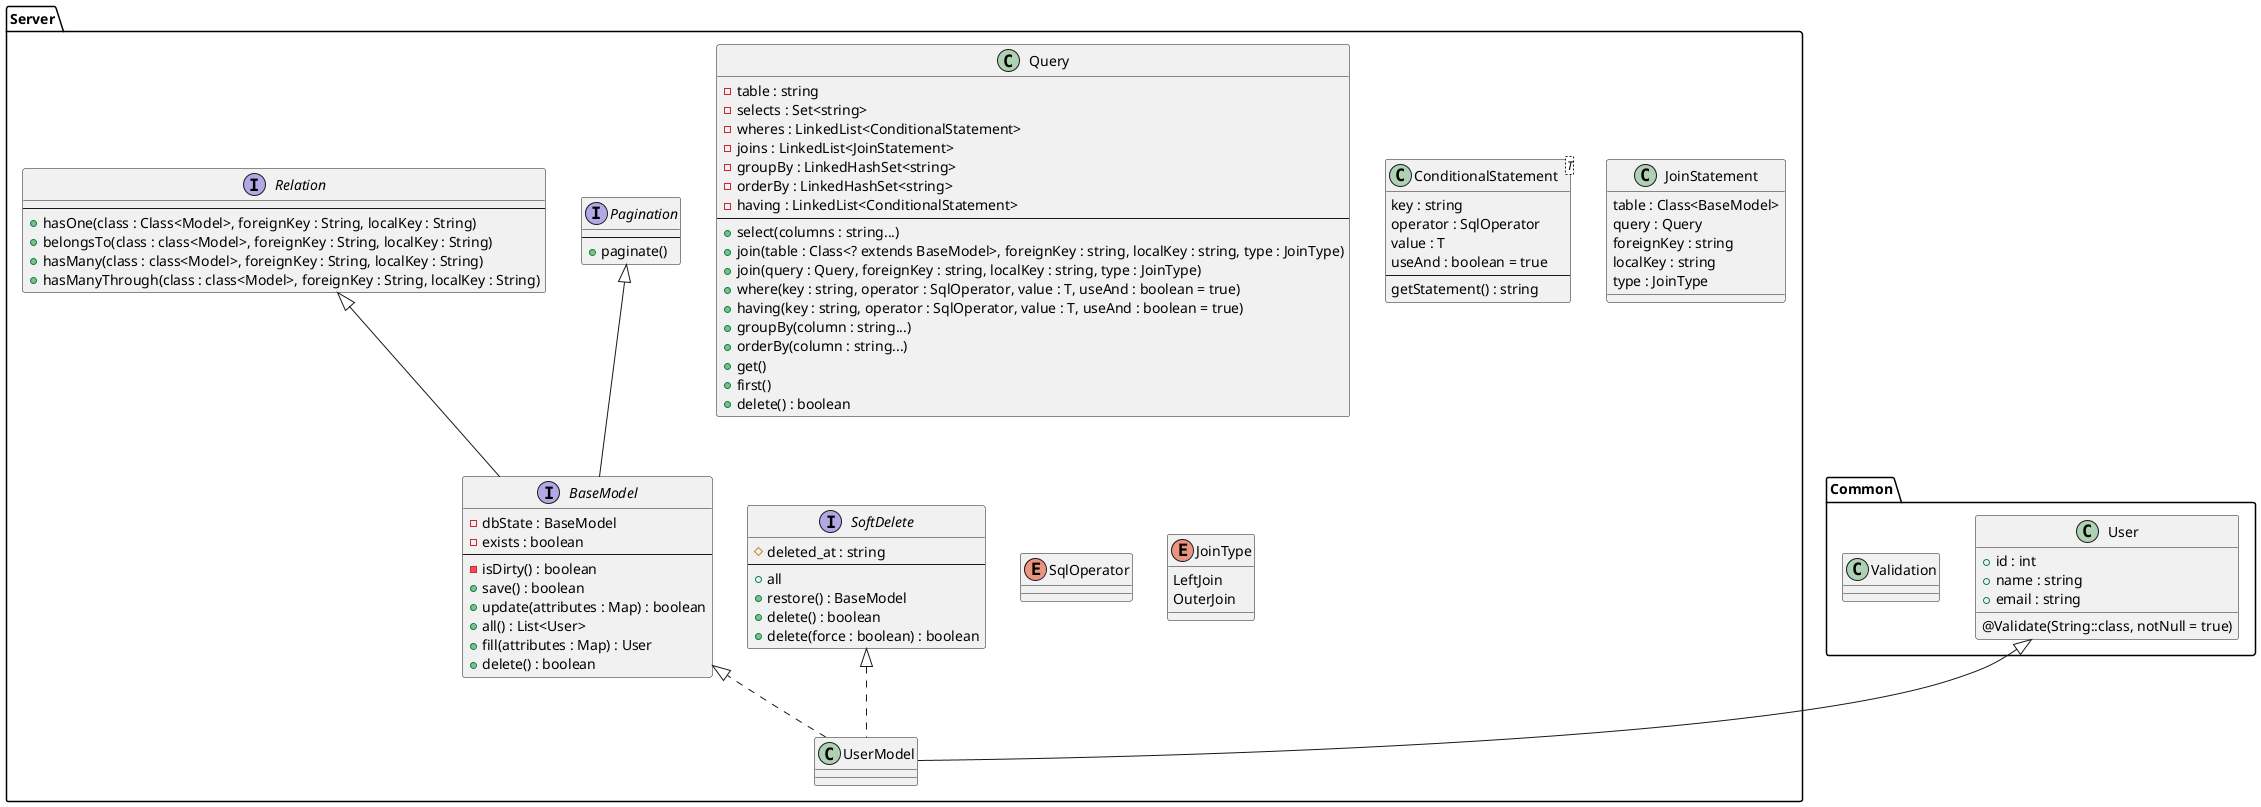 @startuml

namespace Common {
    class User {
        +id : int
        +name : string
        @Validate(String::class, notNull = true)
        +email : string
    }

    class Validation {

    }
}

namespace Server {

    class UserModel extends Common.User implements BaseModel, SoftDelete {
    }

    interface BaseModel implements Pagination, Relation {
        -dbState : BaseModel
        -exists : boolean
        ---
        -isDirty() : boolean
        +save() : boolean
        +update(attributes : Map) : boolean
        +all() : List<User>
        +fill(attributes : Map) : User
        +delete() : boolean
    }

    interface Pagination {
        ---
        +paginate()
    }

    interface SoftDelete {
        #deleted_at : string
        ---
        +all
        +restore() : BaseModel
        +delete() : boolean
        +delete(force : boolean) : boolean
    }

    interface Relation {
        ---
        +hasOne(class : Class<Model>, foreignKey : String, localKey : String)
        +belongsTo(class : class<Model>, foreignKey : String, localKey : String)
        +hasMany(class : class<Model>, foreignKey : String, localKey : String)
        +hasManyThrough(class : class<Model>, foreignKey : String, localKey : String)
    }

    class Query {
        -table : string
        -selects : Set<string>
        -wheres : LinkedList<ConditionalStatement>
        -joins : LinkedList<JoinStatement>
        -groupBy : LinkedHashSet<string>
        -orderBy : LinkedHashSet<string>
        -having : LinkedList<ConditionalStatement>
        ---
        +select(columns : string...)
        +join(table : Class<? extends BaseModel>, foreignKey : string, localKey : string, type : JoinType)
        +join(query : Query, foreignKey : string, localKey : string, type : JoinType)
        +where(key : string, operator : SqlOperator, value : T, useAnd : boolean = true)
        +having(key : string, operator : SqlOperator, value : T, useAnd : boolean = true)
        +groupBy(column : string...)
        +orderBy(column : string...)
        +get()
        +first()
        +delete() : boolean
    }

    class ConditionalStatement<T> {
        key : string
        operator : SqlOperator
        value : T
        useAnd : boolean = true
        ---
        getStatement() : string
    }

    class JoinStatement {
        table : Class<BaseModel>
        query : Query
        foreignKey : string
        localKey : string
        type : JoinType
    }


    enum SqlOperator {

    }

    enum JoinType {
        LeftJoin
        OuterJoin
    }

}

@enduml